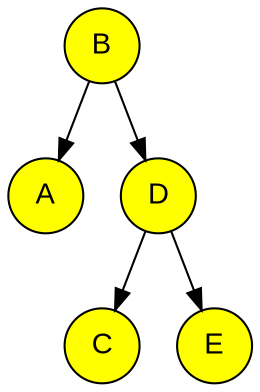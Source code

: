 digraph BST {
    node [fontname="Arial", shape=circle, style=filled, fillcolor=yellow];
    B -> A;
    B -> D;
    D -> C;
    D -> E;
}
